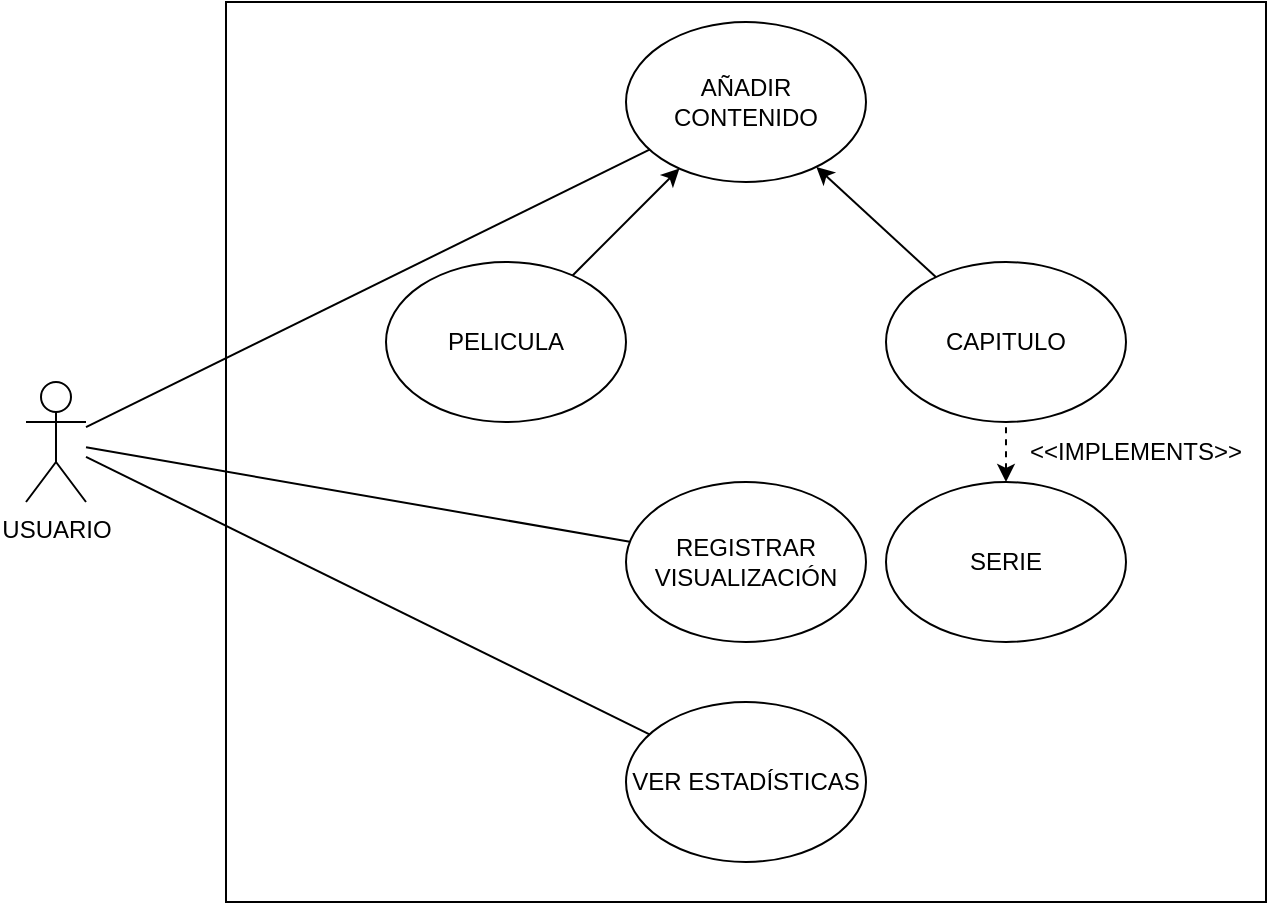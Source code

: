 <mxfile version="20.0.3" type="device"><diagram id="V-EHSOgZAj7HgOR5MSH2" name="Page-1"><mxGraphModel dx="1422" dy="766" grid="1" gridSize="10" guides="1" tooltips="1" connect="1" arrows="1" fold="1" page="1" pageScale="1" pageWidth="827" pageHeight="1169" math="0" shadow="0"><root><mxCell id="0"/><mxCell id="1" parent="0"/><mxCell id="WgoK9eg2cYAEca0Oq1U--1" value="" style="rounded=0;whiteSpace=wrap;html=1;" vertex="1" parent="1"><mxGeometry x="160" y="120" width="520" height="450" as="geometry"/></mxCell><mxCell id="WgoK9eg2cYAEca0Oq1U--2" value="USUARIO" style="shape=umlActor;verticalLabelPosition=bottom;verticalAlign=top;html=1;outlineConnect=0;" vertex="1" parent="1"><mxGeometry x="60" y="310" width="30" height="60" as="geometry"/></mxCell><mxCell id="WgoK9eg2cYAEca0Oq1U--3" value="AÑADIR CONTENIDO" style="ellipse;whiteSpace=wrap;html=1;" vertex="1" parent="1"><mxGeometry x="360" y="130" width="120" height="80" as="geometry"/></mxCell><mxCell id="WgoK9eg2cYAEca0Oq1U--4" value="PELICULA" style="ellipse;whiteSpace=wrap;html=1;" vertex="1" parent="1"><mxGeometry x="240" y="250" width="120" height="80" as="geometry"/></mxCell><mxCell id="WgoK9eg2cYAEca0Oq1U--5" value="CAPITULO" style="ellipse;whiteSpace=wrap;html=1;" vertex="1" parent="1"><mxGeometry x="490" y="250" width="120" height="80" as="geometry"/></mxCell><mxCell id="WgoK9eg2cYAEca0Oq1U--6" value="" style="endArrow=classic;html=1;rounded=0;" edge="1" parent="1" source="WgoK9eg2cYAEca0Oq1U--5" target="WgoK9eg2cYAEca0Oq1U--3"><mxGeometry width="50" height="50" relative="1" as="geometry"><mxPoint x="430" y="350" as="sourcePoint"/><mxPoint x="480" y="300" as="targetPoint"/></mxGeometry></mxCell><mxCell id="WgoK9eg2cYAEca0Oq1U--7" value="" style="endArrow=classic;html=1;rounded=0;" edge="1" parent="1" source="WgoK9eg2cYAEca0Oq1U--4" target="WgoK9eg2cYAEca0Oq1U--3"><mxGeometry width="50" height="50" relative="1" as="geometry"><mxPoint x="350" y="370" as="sourcePoint"/><mxPoint x="400" y="320" as="targetPoint"/></mxGeometry></mxCell><mxCell id="WgoK9eg2cYAEca0Oq1U--8" value="SERIE" style="ellipse;whiteSpace=wrap;html=1;" vertex="1" parent="1"><mxGeometry x="490" y="360" width="120" height="80" as="geometry"/></mxCell><mxCell id="WgoK9eg2cYAEca0Oq1U--9" value="" style="endArrow=none;html=1;rounded=0;dashed=1;startArrow=classic;startFill=1;endFill=0;" edge="1" parent="1" source="WgoK9eg2cYAEca0Oq1U--8" target="WgoK9eg2cYAEca0Oq1U--5"><mxGeometry width="50" height="50" relative="1" as="geometry"><mxPoint x="480" y="380" as="sourcePoint"/><mxPoint x="530" y="330" as="targetPoint"/></mxGeometry></mxCell><mxCell id="WgoK9eg2cYAEca0Oq1U--10" value="&amp;lt;&amp;lt;IMPLEMENTS&amp;gt;&amp;gt;" style="text;html=1;strokeColor=none;fillColor=none;align=center;verticalAlign=middle;whiteSpace=wrap;rounded=0;" vertex="1" parent="1"><mxGeometry x="560" y="330" width="110" height="30" as="geometry"/></mxCell><mxCell id="WgoK9eg2cYAEca0Oq1U--11" value="" style="endArrow=none;html=1;rounded=0;" edge="1" parent="1" source="WgoK9eg2cYAEca0Oq1U--2" target="WgoK9eg2cYAEca0Oq1U--3"><mxGeometry width="50" height="50" relative="1" as="geometry"><mxPoint x="90" y="240" as="sourcePoint"/><mxPoint x="140" y="190" as="targetPoint"/></mxGeometry></mxCell><mxCell id="WgoK9eg2cYAEca0Oq1U--12" value="REGISTRAR VISUALIZACIÓN" style="ellipse;whiteSpace=wrap;html=1;" vertex="1" parent="1"><mxGeometry x="360" y="360" width="120" height="80" as="geometry"/></mxCell><mxCell id="WgoK9eg2cYAEca0Oq1U--13" value="" style="endArrow=none;html=1;rounded=0;" edge="1" parent="1" source="WgoK9eg2cYAEca0Oq1U--2" target="WgoK9eg2cYAEca0Oq1U--12"><mxGeometry width="50" height="50" relative="1" as="geometry"><mxPoint x="210" y="440" as="sourcePoint"/><mxPoint x="260" y="390" as="targetPoint"/></mxGeometry></mxCell><mxCell id="WgoK9eg2cYAEca0Oq1U--16" value="VER ESTADÍSTICAS" style="ellipse;whiteSpace=wrap;html=1;" vertex="1" parent="1"><mxGeometry x="360" y="470" width="120" height="80" as="geometry"/></mxCell><mxCell id="WgoK9eg2cYAEca0Oq1U--17" value="" style="endArrow=none;html=1;rounded=0;" edge="1" parent="1" source="WgoK9eg2cYAEca0Oq1U--2" target="WgoK9eg2cYAEca0Oq1U--16"><mxGeometry width="50" height="50" relative="1" as="geometry"><mxPoint x="210" y="510" as="sourcePoint"/><mxPoint x="260" y="460" as="targetPoint"/></mxGeometry></mxCell></root></mxGraphModel></diagram></mxfile>